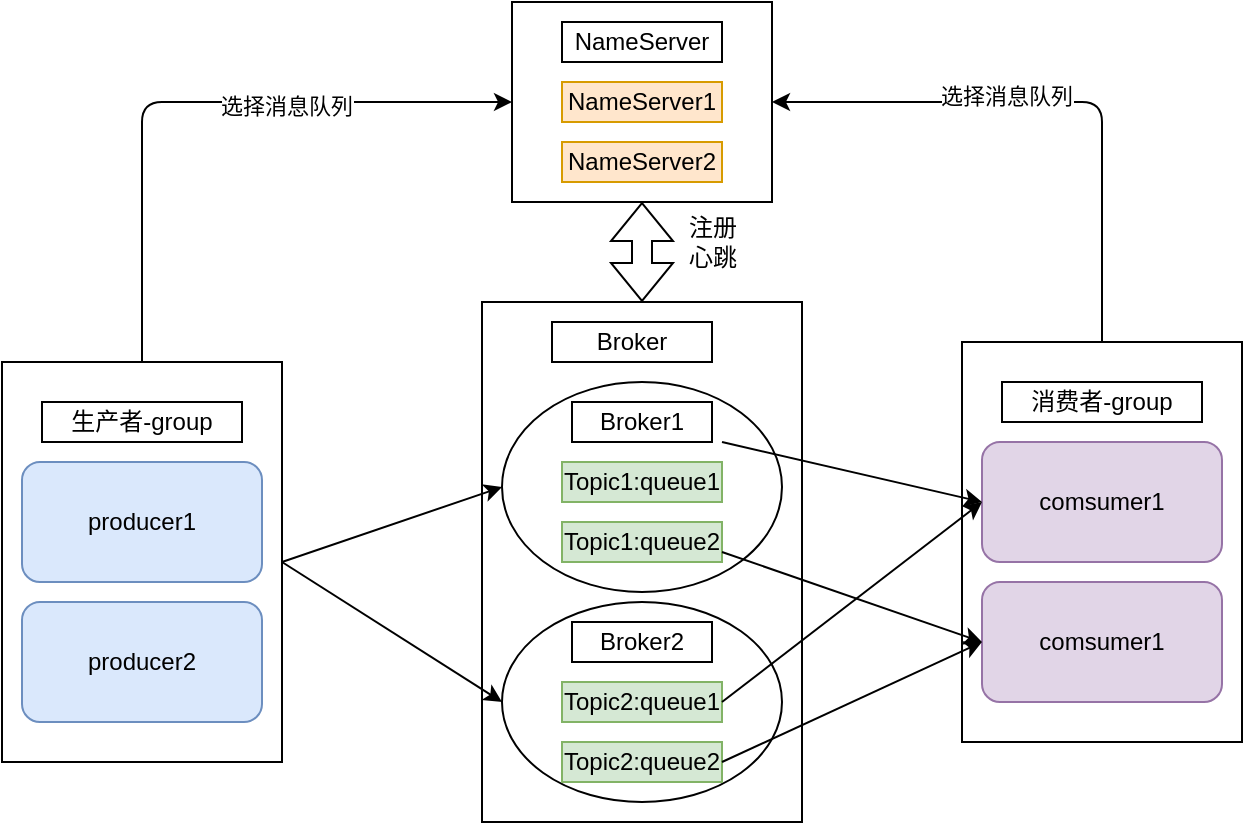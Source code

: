 <mxfile version="20.8.5" type="github">
  <diagram id="kgpKYQtTHZ0yAKxKKP6v" name="Page-1">
    <mxGraphModel dx="989" dy="527" grid="1" gridSize="10" guides="1" tooltips="1" connect="1" arrows="1" fold="1" page="1" pageScale="1" pageWidth="850" pageHeight="1100" math="0" shadow="0">
      <root>
        <mxCell id="0" />
        <mxCell id="1" parent="0" />
        <mxCell id="LrH0lwgk2xYIO5YEgYWv-5" value="" style="whiteSpace=wrap;html=1;align=center;" vertex="1" parent="1">
          <mxGeometry x="520" y="340" width="140" height="200" as="geometry" />
        </mxCell>
        <mxCell id="LrH0lwgk2xYIO5YEgYWv-6" value="" style="html=1;rounded=1;curved=0;sourcePerimeterSpacing=0;targetPerimeterSpacing=0;startSize=6;endSize=6;noEdgeStyle=1;orthogonal=1;exitX=0.5;exitY=0;exitDx=0;exitDy=0;entryX=1;entryY=0.5;entryDx=0;entryDy=0;" edge="1" parent="1" source="LrH0lwgk2xYIO5YEgYWv-5" target="LrH0lwgk2xYIO5YEgYWv-57">
          <mxGeometry relative="1" as="geometry">
            <mxPoint x="385" y="260.0" as="sourcePoint" />
            <mxPoint x="520" y="240" as="targetPoint" />
            <Array as="points">
              <mxPoint x="590" y="220" />
            </Array>
          </mxGeometry>
        </mxCell>
        <mxCell id="LrH0lwgk2xYIO5YEgYWv-75" value="选择消息队列" style="edgeLabel;html=1;align=center;verticalAlign=middle;resizable=0;points=[];" vertex="1" connectable="0" parent="LrH0lwgk2xYIO5YEgYWv-6">
          <mxGeometry x="0.183" y="-3" relative="1" as="geometry">
            <mxPoint as="offset" />
          </mxGeometry>
        </mxCell>
        <mxCell id="LrH0lwgk2xYIO5YEgYWv-4" value="" style="html=1;rounded=1;curved=0;sourcePerimeterSpacing=0;targetPerimeterSpacing=0;startSize=6;endSize=6;noEdgeStyle=1;orthogonal=1;exitX=0.5;exitY=0;exitDx=0;exitDy=0;entryX=0;entryY=0.5;entryDx=0;entryDy=0;" edge="1" parent="1" source="LrH0lwgk2xYIO5YEgYWv-46" target="LrH0lwgk2xYIO5YEgYWv-57">
          <mxGeometry relative="1" as="geometry">
            <mxPoint x="270" y="260.0" as="sourcePoint" />
            <mxPoint x="180" y="385.0" as="targetPoint" />
            <Array as="points">
              <mxPoint x="110" y="220" />
            </Array>
          </mxGeometry>
        </mxCell>
        <mxCell id="LrH0lwgk2xYIO5YEgYWv-76" value="选择消息队列" style="edgeLabel;html=1;align=center;verticalAlign=middle;resizable=0;points=[];" vertex="1" connectable="0" parent="LrH0lwgk2xYIO5YEgYWv-4">
          <mxGeometry x="0.284" y="-2" relative="1" as="geometry">
            <mxPoint as="offset" />
          </mxGeometry>
        </mxCell>
        <mxCell id="LrH0lwgk2xYIO5YEgYWv-7" value="End" style="whiteSpace=wrap;html=1;" vertex="1" parent="1">
          <mxGeometry x="280" y="320" width="160" height="260" as="geometry" />
        </mxCell>
        <mxCell id="LrH0lwgk2xYIO5YEgYWv-40" value="" style="ellipse;whiteSpace=wrap;html=1;" vertex="1" parent="1">
          <mxGeometry x="290" y="360" width="140" height="105" as="geometry" />
        </mxCell>
        <mxCell id="LrH0lwgk2xYIO5YEgYWv-41" value="" style="ellipse;whiteSpace=wrap;html=1;" vertex="1" parent="1">
          <mxGeometry x="290" y="470" width="140" height="100" as="geometry" />
        </mxCell>
        <mxCell id="LrH0lwgk2xYIO5YEgYWv-42" value="comsumer1" style="rounded=1;whiteSpace=wrap;html=1;fillColor=#e1d5e7;strokeColor=#9673a6;" vertex="1" parent="1">
          <mxGeometry x="530" y="390" width="120" height="60" as="geometry" />
        </mxCell>
        <mxCell id="LrH0lwgk2xYIO5YEgYWv-43" value="comsumer1" style="rounded=1;whiteSpace=wrap;html=1;fillColor=#e1d5e7;strokeColor=#9673a6;" vertex="1" parent="1">
          <mxGeometry x="530" y="460" width="120" height="60" as="geometry" />
        </mxCell>
        <mxCell id="LrH0lwgk2xYIO5YEgYWv-44" value="消费者-group" style="rounded=0;whiteSpace=wrap;html=1;" vertex="1" parent="1">
          <mxGeometry x="540" y="360" width="100" height="20" as="geometry" />
        </mxCell>
        <mxCell id="LrH0lwgk2xYIO5YEgYWv-46" value="" style="whiteSpace=wrap;html=1;align=center;" vertex="1" parent="1">
          <mxGeometry x="40" y="350" width="140" height="200" as="geometry" />
        </mxCell>
        <mxCell id="LrH0lwgk2xYIO5YEgYWv-47" value="producer1" style="rounded=1;whiteSpace=wrap;html=1;fillColor=#dae8fc;strokeColor=#6c8ebf;" vertex="1" parent="1">
          <mxGeometry x="50" y="400" width="120" height="60" as="geometry" />
        </mxCell>
        <mxCell id="LrH0lwgk2xYIO5YEgYWv-48" value="producer2" style="rounded=1;whiteSpace=wrap;html=1;fillColor=#dae8fc;strokeColor=#6c8ebf;" vertex="1" parent="1">
          <mxGeometry x="50" y="470" width="120" height="60" as="geometry" />
        </mxCell>
        <mxCell id="LrH0lwgk2xYIO5YEgYWv-49" value="生产者-group" style="rounded=0;whiteSpace=wrap;html=1;" vertex="1" parent="1">
          <mxGeometry x="60" y="370" width="100" height="20" as="geometry" />
        </mxCell>
        <mxCell id="LrH0lwgk2xYIO5YEgYWv-51" value="Topic1:queue1" style="rounded=0;whiteSpace=wrap;html=1;fillColor=#d5e8d4;strokeColor=#82b366;" vertex="1" parent="1">
          <mxGeometry x="320" y="400" width="80" height="20" as="geometry" />
        </mxCell>
        <mxCell id="LrH0lwgk2xYIO5YEgYWv-52" value="Topic1:queue2" style="rounded=0;whiteSpace=wrap;html=1;fillColor=#d5e8d4;strokeColor=#82b366;" vertex="1" parent="1">
          <mxGeometry x="320" y="430" width="80" height="20" as="geometry" />
        </mxCell>
        <mxCell id="LrH0lwgk2xYIO5YEgYWv-53" value="Topic2:queue1" style="rounded=0;whiteSpace=wrap;html=1;fillColor=#d5e8d4;strokeColor=#82b366;" vertex="1" parent="1">
          <mxGeometry x="320" y="510" width="80" height="20" as="geometry" />
        </mxCell>
        <mxCell id="LrH0lwgk2xYIO5YEgYWv-54" value="Topic2:queue2" style="rounded=0;whiteSpace=wrap;html=1;fillColor=#d5e8d4;strokeColor=#82b366;" vertex="1" parent="1">
          <mxGeometry x="320" y="540" width="80" height="20" as="geometry" />
        </mxCell>
        <mxCell id="LrH0lwgk2xYIO5YEgYWv-55" value="" style="html=1;rounded=1;curved=0;sourcePerimeterSpacing=0;targetPerimeterSpacing=0;startSize=6;endSize=6;noEdgeStyle=1;orthogonal=1;entryX=0;entryY=0.5;entryDx=0;entryDy=0;exitX=1;exitY=0.5;exitDx=0;exitDy=0;" edge="1" parent="1" source="LrH0lwgk2xYIO5YEgYWv-46" target="LrH0lwgk2xYIO5YEgYWv-41">
          <mxGeometry relative="1" as="geometry">
            <mxPoint x="190" y="435.0" as="sourcePoint" />
            <mxPoint x="305" y="415.0" as="targetPoint" />
          </mxGeometry>
        </mxCell>
        <mxCell id="LrH0lwgk2xYIO5YEgYWv-56" value="Broker" style="rounded=0;whiteSpace=wrap;html=1;" vertex="1" parent="1">
          <mxGeometry x="315" y="330" width="80" height="20" as="geometry" />
        </mxCell>
        <mxCell id="LrH0lwgk2xYIO5YEgYWv-57" value="" style="rounded=0;whiteSpace=wrap;html=1;" vertex="1" parent="1">
          <mxGeometry x="295" y="170" width="130" height="100" as="geometry" />
        </mxCell>
        <mxCell id="LrH0lwgk2xYIO5YEgYWv-58" value="NameServer1" style="rounded=0;whiteSpace=wrap;html=1;fillColor=#ffe6cc;strokeColor=#d79b00;" vertex="1" parent="1">
          <mxGeometry x="320" y="210" width="80" height="20" as="geometry" />
        </mxCell>
        <mxCell id="LrH0lwgk2xYIO5YEgYWv-59" value="NameServer" style="rounded=0;whiteSpace=wrap;html=1;" vertex="1" parent="1">
          <mxGeometry x="320" y="180" width="80" height="20" as="geometry" />
        </mxCell>
        <mxCell id="LrH0lwgk2xYIO5YEgYWv-60" value="NameServer2" style="rounded=0;whiteSpace=wrap;html=1;fillColor=#ffe6cc;strokeColor=#d79b00;" vertex="1" parent="1">
          <mxGeometry x="320" y="240" width="80" height="20" as="geometry" />
        </mxCell>
        <mxCell id="LrH0lwgk2xYIO5YEgYWv-8" value="" style="html=1;rounded=1;curved=0;sourcePerimeterSpacing=0;targetPerimeterSpacing=0;startSize=6;endSize=6;noEdgeStyle=1;orthogonal=1;entryX=0;entryY=0.5;entryDx=0;entryDy=0;exitX=1;exitY=0.5;exitDx=0;exitDy=0;shadow=0;" edge="1" parent="1" source="LrH0lwgk2xYIO5YEgYWv-46" target="LrH0lwgk2xYIO5YEgYWv-40">
          <mxGeometry relative="1" as="geometry">
            <mxPoint x="180" y="425.0" as="sourcePoint" />
          </mxGeometry>
        </mxCell>
        <mxCell id="LrH0lwgk2xYIO5YEgYWv-63" value="Broker2" style="rounded=0;whiteSpace=wrap;html=1;" vertex="1" parent="1">
          <mxGeometry x="325" y="480" width="70" height="20" as="geometry" />
        </mxCell>
        <mxCell id="LrH0lwgk2xYIO5YEgYWv-64" value="Broker1" style="rounded=0;whiteSpace=wrap;html=1;" vertex="1" parent="1">
          <mxGeometry x="325" y="370" width="70" height="20" as="geometry" />
        </mxCell>
        <mxCell id="LrH0lwgk2xYIO5YEgYWv-71" value="" style="edgeStyle=none;orthogonalLoop=1;jettySize=auto;html=1;rounded=0;shadow=0;exitX=1;exitY=0.75;exitDx=0;exitDy=0;entryX=0;entryY=0.5;entryDx=0;entryDy=0;" edge="1" parent="1" source="LrH0lwgk2xYIO5YEgYWv-52" target="LrH0lwgk2xYIO5YEgYWv-43">
          <mxGeometry width="100" relative="1" as="geometry">
            <mxPoint x="420" y="470" as="sourcePoint" />
            <mxPoint x="520" y="470" as="targetPoint" />
            <Array as="points" />
          </mxGeometry>
        </mxCell>
        <mxCell id="LrH0lwgk2xYIO5YEgYWv-72" value="" style="edgeStyle=none;orthogonalLoop=1;jettySize=auto;html=1;rounded=0;shadow=0;exitX=1;exitY=0.75;exitDx=0;exitDy=0;entryX=0;entryY=0.5;entryDx=0;entryDy=0;" edge="1" parent="1" target="LrH0lwgk2xYIO5YEgYWv-42">
          <mxGeometry width="100" relative="1" as="geometry">
            <mxPoint x="400" y="390.0" as="sourcePoint" />
            <mxPoint x="530.0" y="455.0" as="targetPoint" />
            <Array as="points" />
          </mxGeometry>
        </mxCell>
        <mxCell id="LrH0lwgk2xYIO5YEgYWv-73" value="" style="edgeStyle=none;orthogonalLoop=1;jettySize=auto;html=1;rounded=0;shadow=0;exitX=1;exitY=0.5;exitDx=0;exitDy=0;entryX=0;entryY=0.5;entryDx=0;entryDy=0;" edge="1" parent="1" source="LrH0lwgk2xYIO5YEgYWv-53" target="LrH0lwgk2xYIO5YEgYWv-42">
          <mxGeometry width="100" relative="1" as="geometry">
            <mxPoint x="420" y="445.0" as="sourcePoint" />
            <mxPoint x="550.0" y="510.0" as="targetPoint" />
            <Array as="points" />
          </mxGeometry>
        </mxCell>
        <mxCell id="LrH0lwgk2xYIO5YEgYWv-74" value="" style="edgeStyle=none;orthogonalLoop=1;jettySize=auto;html=1;rounded=0;shadow=0;exitX=1;exitY=0.5;exitDx=0;exitDy=0;entryX=0;entryY=0.5;entryDx=0;entryDy=0;" edge="1" parent="1" source="LrH0lwgk2xYIO5YEgYWv-54" target="LrH0lwgk2xYIO5YEgYWv-43">
          <mxGeometry width="100" relative="1" as="geometry">
            <mxPoint x="410" y="510" as="sourcePoint" />
            <mxPoint x="540.0" y="430.0" as="targetPoint" />
            <Array as="points" />
          </mxGeometry>
        </mxCell>
        <mxCell id="LrH0lwgk2xYIO5YEgYWv-77" value="" style="shape=flexArrow;endArrow=classic;startArrow=classic;html=1;rounded=0;shadow=0;exitX=0.5;exitY=0;exitDx=0;exitDy=0;" edge="1" parent="1" source="LrH0lwgk2xYIO5YEgYWv-7">
          <mxGeometry width="100" height="100" relative="1" as="geometry">
            <mxPoint x="260" y="370" as="sourcePoint" />
            <mxPoint x="360" y="270" as="targetPoint" />
          </mxGeometry>
        </mxCell>
        <mxCell id="LrH0lwgk2xYIO5YEgYWv-78" value="注册&lt;br&gt;心跳" style="text;html=1;align=center;verticalAlign=middle;resizable=0;points=[];autosize=1;strokeColor=none;fillColor=none;" vertex="1" parent="1">
          <mxGeometry x="370" y="270" width="50" height="40" as="geometry" />
        </mxCell>
      </root>
    </mxGraphModel>
  </diagram>
</mxfile>
